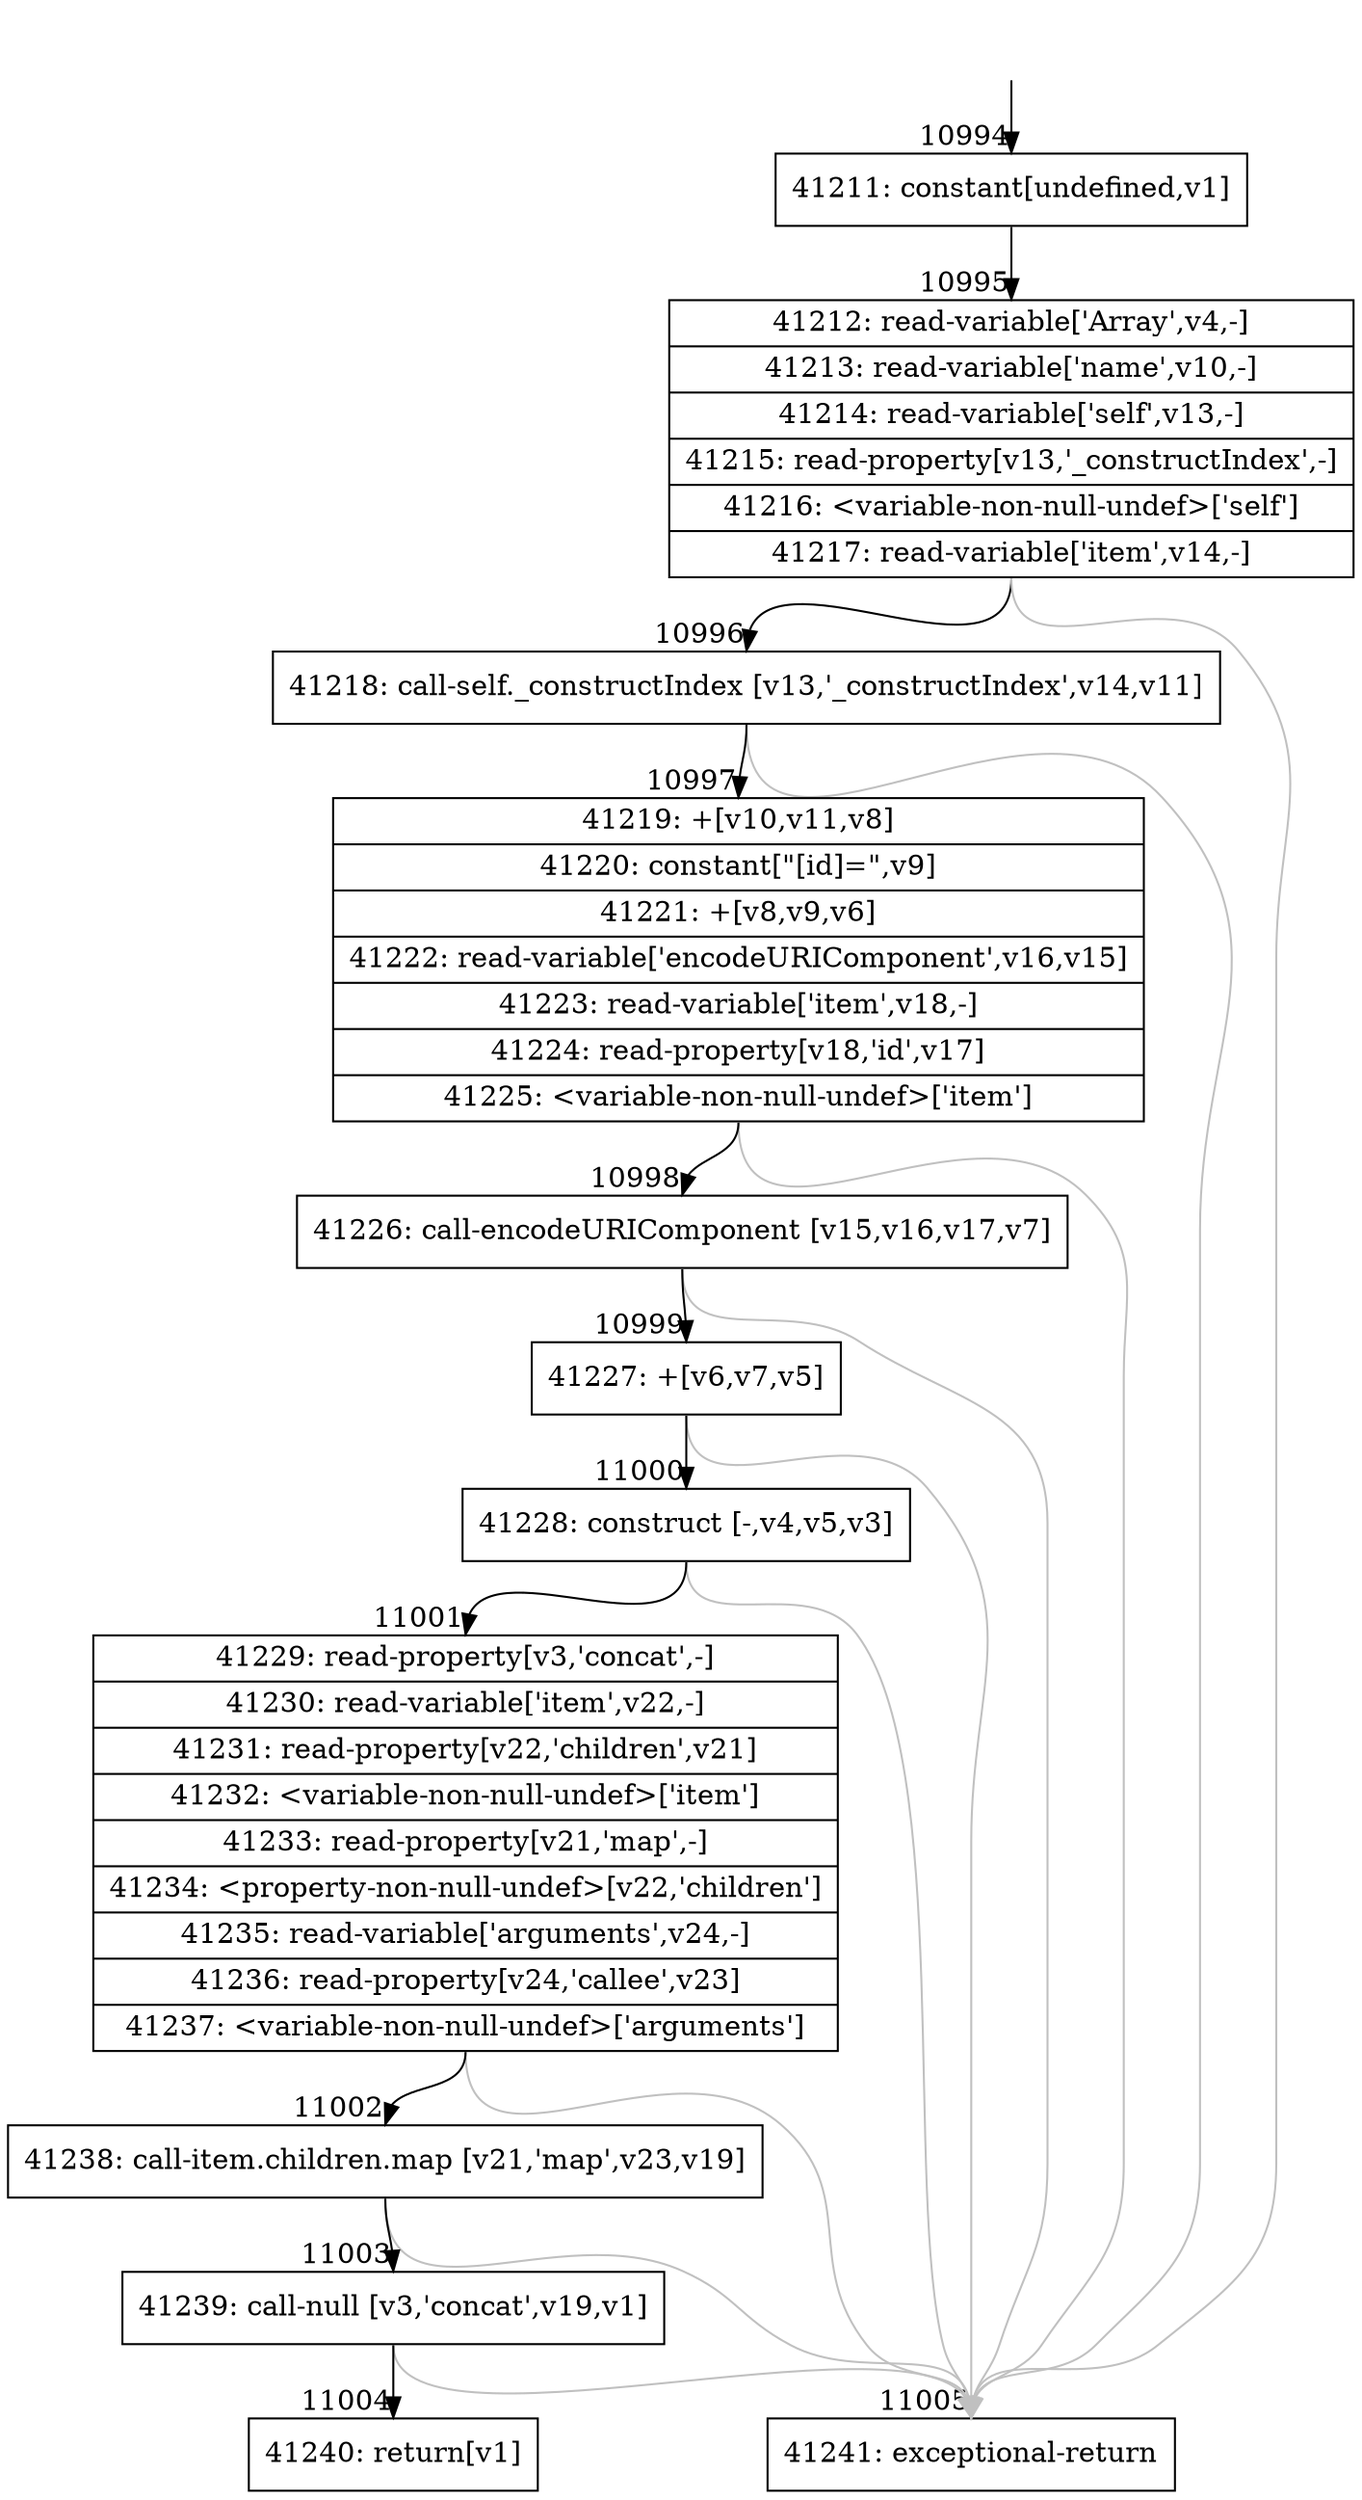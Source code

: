 digraph {
rankdir="TD"
BB_entry778[shape=none,label=""];
BB_entry778 -> BB10994 [tailport=s, headport=n, headlabel="    10994"]
BB10994 [shape=record label="{41211: constant[undefined,v1]}" ] 
BB10994 -> BB10995 [tailport=s, headport=n, headlabel="      10995"]
BB10995 [shape=record label="{41212: read-variable['Array',v4,-]|41213: read-variable['name',v10,-]|41214: read-variable['self',v13,-]|41215: read-property[v13,'_constructIndex',-]|41216: \<variable-non-null-undef\>['self']|41217: read-variable['item',v14,-]}" ] 
BB10995 -> BB10996 [tailport=s, headport=n, headlabel="      10996"]
BB10995 -> BB11005 [tailport=s, headport=n, color=gray, headlabel="      11005"]
BB10996 [shape=record label="{41218: call-self._constructIndex [v13,'_constructIndex',v14,v11]}" ] 
BB10996 -> BB10997 [tailport=s, headport=n, headlabel="      10997"]
BB10996 -> BB11005 [tailport=s, headport=n, color=gray]
BB10997 [shape=record label="{41219: +[v10,v11,v8]|41220: constant[\"[id]=\",v9]|41221: +[v8,v9,v6]|41222: read-variable['encodeURIComponent',v16,v15]|41223: read-variable['item',v18,-]|41224: read-property[v18,'id',v17]|41225: \<variable-non-null-undef\>['item']}" ] 
BB10997 -> BB10998 [tailport=s, headport=n, headlabel="      10998"]
BB10997 -> BB11005 [tailport=s, headport=n, color=gray]
BB10998 [shape=record label="{41226: call-encodeURIComponent [v15,v16,v17,v7]}" ] 
BB10998 -> BB10999 [tailport=s, headport=n, headlabel="      10999"]
BB10998 -> BB11005 [tailport=s, headport=n, color=gray]
BB10999 [shape=record label="{41227: +[v6,v7,v5]}" ] 
BB10999 -> BB11000 [tailport=s, headport=n, headlabel="      11000"]
BB10999 -> BB11005 [tailport=s, headport=n, color=gray]
BB11000 [shape=record label="{41228: construct [-,v4,v5,v3]}" ] 
BB11000 -> BB11001 [tailport=s, headport=n, headlabel="      11001"]
BB11000 -> BB11005 [tailport=s, headport=n, color=gray]
BB11001 [shape=record label="{41229: read-property[v3,'concat',-]|41230: read-variable['item',v22,-]|41231: read-property[v22,'children',v21]|41232: \<variable-non-null-undef\>['item']|41233: read-property[v21,'map',-]|41234: \<property-non-null-undef\>[v22,'children']|41235: read-variable['arguments',v24,-]|41236: read-property[v24,'callee',v23]|41237: \<variable-non-null-undef\>['arguments']}" ] 
BB11001 -> BB11002 [tailport=s, headport=n, headlabel="      11002"]
BB11001 -> BB11005 [tailport=s, headport=n, color=gray]
BB11002 [shape=record label="{41238: call-item.children.map [v21,'map',v23,v19]}" ] 
BB11002 -> BB11003 [tailport=s, headport=n, headlabel="      11003"]
BB11002 -> BB11005 [tailport=s, headport=n, color=gray]
BB11003 [shape=record label="{41239: call-null [v3,'concat',v19,v1]}" ] 
BB11003 -> BB11004 [tailport=s, headport=n, headlabel="      11004"]
BB11003 -> BB11005 [tailport=s, headport=n, color=gray]
BB11004 [shape=record label="{41240: return[v1]}" ] 
BB11005 [shape=record label="{41241: exceptional-return}" ] 
//#$~ 7688
}
